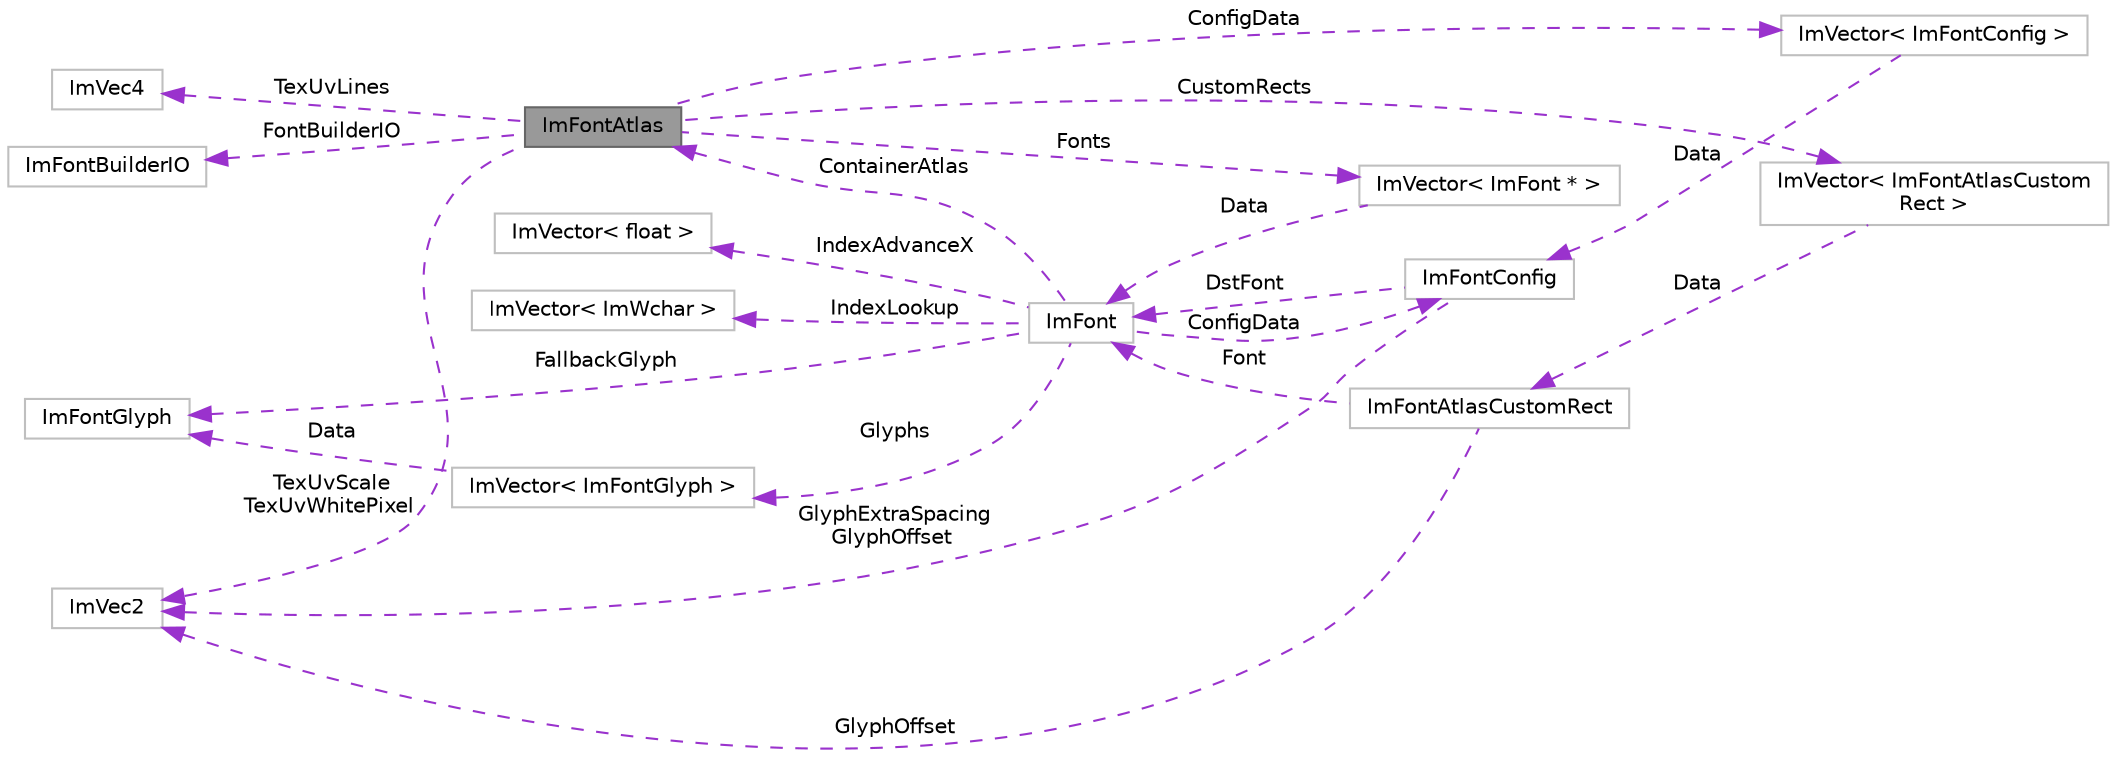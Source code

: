 digraph "ImFontAtlas"
{
 // LATEX_PDF_SIZE
  bgcolor="transparent";
  edge [fontname=Helvetica,fontsize=10,labelfontname=Helvetica,labelfontsize=10];
  node [fontname=Helvetica,fontsize=10,shape=box,height=0.2,width=0.4];
  rankdir="LR";
  Node1 [label="ImFontAtlas",height=0.2,width=0.4,color="gray40", fillcolor="grey60", style="filled", fontcolor="black",tooltip=" "];
  Node2 -> Node1 [dir="back",color="darkorchid3",style="dashed",label=" TexUvScale\nTexUvWhitePixel" ];
  Node2 [label="ImVec2",height=0.2,width=0.4,color="grey75", fillcolor="white", style="filled",URL="$struct_im_vec2.html",tooltip=" "];
  Node3 -> Node1 [dir="back",color="darkorchid3",style="dashed",label=" Fonts" ];
  Node3 [label="ImVector\< ImFont * \>",height=0.2,width=0.4,color="grey75", fillcolor="white", style="filled",URL="$struct_im_vector.html",tooltip=" "];
  Node4 -> Node3 [dir="back",color="darkorchid3",style="dashed",label=" Data" ];
  Node4 [label="ImFont",height=0.2,width=0.4,color="grey75", fillcolor="white", style="filled",URL="$struct_im_font.html",tooltip=" "];
  Node5 -> Node4 [dir="back",color="darkorchid3",style="dashed",label=" IndexAdvanceX" ];
  Node5 [label="ImVector\< float \>",height=0.2,width=0.4,color="grey75", fillcolor="white", style="filled",URL="$struct_im_vector.html",tooltip=" "];
  Node6 -> Node4 [dir="back",color="darkorchid3",style="dashed",label=" IndexLookup" ];
  Node6 [label="ImVector\< ImWchar \>",height=0.2,width=0.4,color="grey75", fillcolor="white", style="filled",URL="$struct_im_vector.html",tooltip=" "];
  Node7 -> Node4 [dir="back",color="darkorchid3",style="dashed",label=" Glyphs" ];
  Node7 [label="ImVector\< ImFontGlyph \>",height=0.2,width=0.4,color="grey75", fillcolor="white", style="filled",URL="$struct_im_vector.html",tooltip=" "];
  Node8 -> Node7 [dir="back",color="darkorchid3",style="dashed",label=" Data" ];
  Node8 [label="ImFontGlyph",height=0.2,width=0.4,color="grey75", fillcolor="white", style="filled",URL="$struct_im_font_glyph.html",tooltip=" "];
  Node8 -> Node4 [dir="back",color="darkorchid3",style="dashed",label=" FallbackGlyph" ];
  Node1 -> Node4 [dir="back",color="darkorchid3",style="dashed",label=" ContainerAtlas" ];
  Node9 -> Node4 [dir="back",color="darkorchid3",style="dashed",label=" ConfigData" ];
  Node9 [label="ImFontConfig",height=0.2,width=0.4,color="grey75", fillcolor="white", style="filled",URL="$struct_im_font_config.html",tooltip=" "];
  Node2 -> Node9 [dir="back",color="darkorchid3",style="dashed",label=" GlyphExtraSpacing\nGlyphOffset" ];
  Node4 -> Node9 [dir="back",color="darkorchid3",style="dashed",label=" DstFont" ];
  Node10 -> Node1 [dir="back",color="darkorchid3",style="dashed",label=" CustomRects" ];
  Node10 [label="ImVector\< ImFontAtlasCustom\lRect \>",height=0.2,width=0.4,color="grey75", fillcolor="white", style="filled",URL="$struct_im_vector.html",tooltip=" "];
  Node11 -> Node10 [dir="back",color="darkorchid3",style="dashed",label=" Data" ];
  Node11 [label="ImFontAtlasCustomRect",height=0.2,width=0.4,color="grey75", fillcolor="white", style="filled",URL="$struct_im_font_atlas_custom_rect.html",tooltip=" "];
  Node2 -> Node11 [dir="back",color="darkorchid3",style="dashed",label=" GlyphOffset" ];
  Node4 -> Node11 [dir="back",color="darkorchid3",style="dashed",label=" Font" ];
  Node12 -> Node1 [dir="back",color="darkorchid3",style="dashed",label=" ConfigData" ];
  Node12 [label="ImVector\< ImFontConfig \>",height=0.2,width=0.4,color="grey75", fillcolor="white", style="filled",URL="$struct_im_vector.html",tooltip=" "];
  Node9 -> Node12 [dir="back",color="darkorchid3",style="dashed",label=" Data" ];
  Node13 -> Node1 [dir="back",color="darkorchid3",style="dashed",label=" TexUvLines" ];
  Node13 [label="ImVec4",height=0.2,width=0.4,color="grey75", fillcolor="white", style="filled",URL="$struct_im_vec4.html",tooltip=" "];
  Node14 -> Node1 [dir="back",color="darkorchid3",style="dashed",label=" FontBuilderIO" ];
  Node14 [label="ImFontBuilderIO",height=0.2,width=0.4,color="grey75", fillcolor="white", style="filled",URL="$struct_im_font_builder_i_o.html",tooltip=" "];
}
